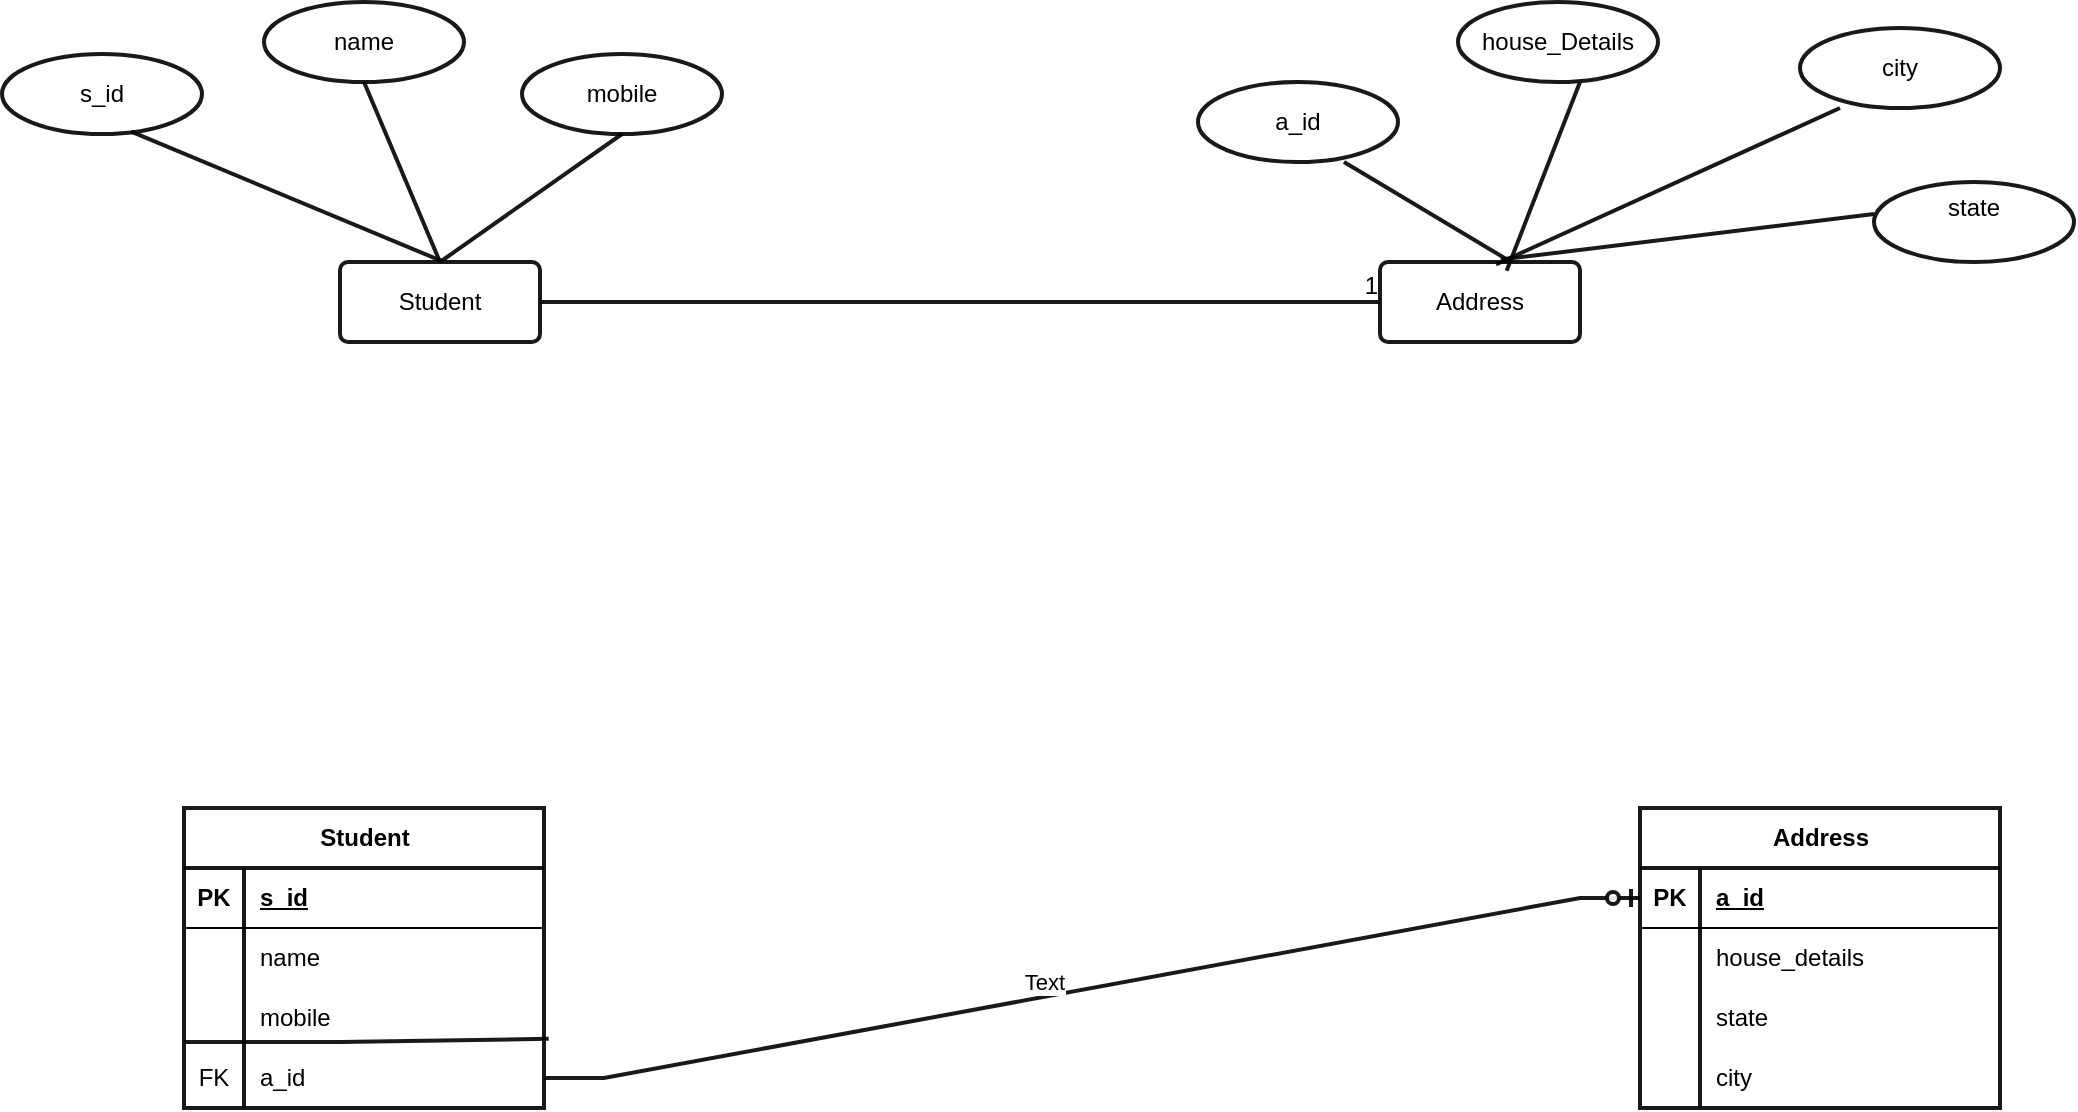 <mxfile version="25.0.3">
  <diagram name="Page-1" id="Qyxl75BDVXsoEAQX6Zr2">
    <mxGraphModel dx="3827" dy="1491" grid="1" gridSize="10" guides="1" tooltips="1" connect="1" arrows="1" fold="1" page="1" pageScale="1" pageWidth="827" pageHeight="1169" math="0" shadow="0">
      <root>
        <mxCell id="0" />
        <mxCell id="1" parent="0" />
        <mxCell id="Em9keYI48M2V4-0kK0o6-1" value="Address" style="shape=table;startSize=30;container=1;collapsible=1;childLayout=tableLayout;fixedRows=1;rowLines=0;fontStyle=1;align=center;resizeLast=1;html=1;strokeWidth=2;opacity=90;" vertex="1" parent="1">
          <mxGeometry x="741" y="481" width="180" height="150" as="geometry" />
        </mxCell>
        <mxCell id="Em9keYI48M2V4-0kK0o6-2" value="" style="shape=tableRow;horizontal=0;startSize=0;swimlaneHead=0;swimlaneBody=0;fillColor=none;collapsible=0;dropTarget=0;points=[[0,0.5],[1,0.5]];portConstraint=eastwest;top=0;left=0;right=0;bottom=1;" vertex="1" parent="Em9keYI48M2V4-0kK0o6-1">
          <mxGeometry y="30" width="180" height="30" as="geometry" />
        </mxCell>
        <mxCell id="Em9keYI48M2V4-0kK0o6-3" value="PK" style="shape=partialRectangle;connectable=0;fillColor=none;top=0;left=0;bottom=0;right=0;fontStyle=1;overflow=hidden;whiteSpace=wrap;html=1;" vertex="1" parent="Em9keYI48M2V4-0kK0o6-2">
          <mxGeometry width="30" height="30" as="geometry">
            <mxRectangle width="30" height="30" as="alternateBounds" />
          </mxGeometry>
        </mxCell>
        <mxCell id="Em9keYI48M2V4-0kK0o6-4" value="a_id" style="shape=partialRectangle;connectable=0;fillColor=none;top=0;left=0;bottom=0;right=0;align=left;spacingLeft=6;fontStyle=5;overflow=hidden;whiteSpace=wrap;html=1;" vertex="1" parent="Em9keYI48M2V4-0kK0o6-2">
          <mxGeometry x="30" width="150" height="30" as="geometry">
            <mxRectangle width="150" height="30" as="alternateBounds" />
          </mxGeometry>
        </mxCell>
        <mxCell id="Em9keYI48M2V4-0kK0o6-5" value="" style="shape=tableRow;horizontal=0;startSize=0;swimlaneHead=0;swimlaneBody=0;fillColor=none;collapsible=0;dropTarget=0;points=[[0,0.5],[1,0.5]];portConstraint=eastwest;top=0;left=0;right=0;bottom=0;" vertex="1" parent="Em9keYI48M2V4-0kK0o6-1">
          <mxGeometry y="60" width="180" height="30" as="geometry" />
        </mxCell>
        <mxCell id="Em9keYI48M2V4-0kK0o6-6" value="" style="shape=partialRectangle;connectable=0;fillColor=none;top=0;left=0;bottom=0;right=0;editable=1;overflow=hidden;whiteSpace=wrap;html=1;" vertex="1" parent="Em9keYI48M2V4-0kK0o6-5">
          <mxGeometry width="30" height="30" as="geometry">
            <mxRectangle width="30" height="30" as="alternateBounds" />
          </mxGeometry>
        </mxCell>
        <mxCell id="Em9keYI48M2V4-0kK0o6-7" value="house_details" style="shape=partialRectangle;connectable=0;fillColor=none;top=0;left=0;bottom=0;right=0;align=left;spacingLeft=6;overflow=hidden;whiteSpace=wrap;html=1;" vertex="1" parent="Em9keYI48M2V4-0kK0o6-5">
          <mxGeometry x="30" width="150" height="30" as="geometry">
            <mxRectangle width="150" height="30" as="alternateBounds" />
          </mxGeometry>
        </mxCell>
        <mxCell id="Em9keYI48M2V4-0kK0o6-8" value="" style="shape=tableRow;horizontal=0;startSize=0;swimlaneHead=0;swimlaneBody=0;fillColor=none;collapsible=0;dropTarget=0;points=[[0,0.5],[1,0.5]];portConstraint=eastwest;top=0;left=0;right=0;bottom=0;" vertex="1" parent="Em9keYI48M2V4-0kK0o6-1">
          <mxGeometry y="90" width="180" height="30" as="geometry" />
        </mxCell>
        <mxCell id="Em9keYI48M2V4-0kK0o6-9" value="" style="shape=partialRectangle;connectable=0;fillColor=none;top=0;left=0;bottom=0;right=0;editable=1;overflow=hidden;whiteSpace=wrap;html=1;" vertex="1" parent="Em9keYI48M2V4-0kK0o6-8">
          <mxGeometry width="30" height="30" as="geometry">
            <mxRectangle width="30" height="30" as="alternateBounds" />
          </mxGeometry>
        </mxCell>
        <mxCell id="Em9keYI48M2V4-0kK0o6-10" value="state" style="shape=partialRectangle;connectable=0;fillColor=none;top=0;left=0;bottom=0;right=0;align=left;spacingLeft=6;overflow=hidden;whiteSpace=wrap;html=1;" vertex="1" parent="Em9keYI48M2V4-0kK0o6-8">
          <mxGeometry x="30" width="150" height="30" as="geometry">
            <mxRectangle width="150" height="30" as="alternateBounds" />
          </mxGeometry>
        </mxCell>
        <mxCell id="Em9keYI48M2V4-0kK0o6-11" value="" style="shape=tableRow;horizontal=0;startSize=0;swimlaneHead=0;swimlaneBody=0;fillColor=none;collapsible=0;dropTarget=0;points=[[0,0.5],[1,0.5]];portConstraint=eastwest;top=0;left=0;right=0;bottom=0;" vertex="1" parent="Em9keYI48M2V4-0kK0o6-1">
          <mxGeometry y="120" width="180" height="30" as="geometry" />
        </mxCell>
        <mxCell id="Em9keYI48M2V4-0kK0o6-12" value="" style="shape=partialRectangle;connectable=0;fillColor=none;top=0;left=0;bottom=0;right=0;editable=1;overflow=hidden;whiteSpace=wrap;html=1;" vertex="1" parent="Em9keYI48M2V4-0kK0o6-11">
          <mxGeometry width="30" height="30" as="geometry">
            <mxRectangle width="30" height="30" as="alternateBounds" />
          </mxGeometry>
        </mxCell>
        <mxCell id="Em9keYI48M2V4-0kK0o6-13" value="city" style="shape=partialRectangle;connectable=0;fillColor=none;top=0;left=0;bottom=0;right=0;align=left;spacingLeft=6;overflow=hidden;whiteSpace=wrap;html=1;" vertex="1" parent="Em9keYI48M2V4-0kK0o6-11">
          <mxGeometry x="30" width="150" height="30" as="geometry">
            <mxRectangle width="150" height="30" as="alternateBounds" />
          </mxGeometry>
        </mxCell>
        <mxCell id="Em9keYI48M2V4-0kK0o6-14" value="Student" style="shape=table;startSize=30;container=1;collapsible=1;childLayout=tableLayout;fixedRows=1;rowLines=0;fontStyle=1;align=center;resizeLast=1;html=1;strokeWidth=2;opacity=90;" vertex="1" parent="1">
          <mxGeometry x="13" y="481" width="180" height="150" as="geometry" />
        </mxCell>
        <mxCell id="Em9keYI48M2V4-0kK0o6-15" value="" style="shape=tableRow;horizontal=0;startSize=0;swimlaneHead=0;swimlaneBody=0;fillColor=none;collapsible=0;dropTarget=0;points=[[0,0.5],[1,0.5]];portConstraint=eastwest;top=0;left=0;right=0;bottom=1;" vertex="1" parent="Em9keYI48M2V4-0kK0o6-14">
          <mxGeometry y="30" width="180" height="30" as="geometry" />
        </mxCell>
        <mxCell id="Em9keYI48M2V4-0kK0o6-16" value="PK" style="shape=partialRectangle;connectable=0;fillColor=none;top=0;left=0;bottom=0;right=0;fontStyle=1;overflow=hidden;whiteSpace=wrap;html=1;" vertex="1" parent="Em9keYI48M2V4-0kK0o6-15">
          <mxGeometry width="30" height="30" as="geometry">
            <mxRectangle width="30" height="30" as="alternateBounds" />
          </mxGeometry>
        </mxCell>
        <mxCell id="Em9keYI48M2V4-0kK0o6-17" value="s_id" style="shape=partialRectangle;connectable=0;fillColor=none;top=0;left=0;bottom=0;right=0;align=left;spacingLeft=6;fontStyle=5;overflow=hidden;whiteSpace=wrap;html=1;" vertex="1" parent="Em9keYI48M2V4-0kK0o6-15">
          <mxGeometry x="30" width="150" height="30" as="geometry">
            <mxRectangle width="150" height="30" as="alternateBounds" />
          </mxGeometry>
        </mxCell>
        <mxCell id="Em9keYI48M2V4-0kK0o6-18" value="" style="shape=tableRow;horizontal=0;startSize=0;swimlaneHead=0;swimlaneBody=0;fillColor=none;collapsible=0;dropTarget=0;points=[[0,0.5],[1,0.5]];portConstraint=eastwest;top=0;left=0;right=0;bottom=0;" vertex="1" parent="Em9keYI48M2V4-0kK0o6-14">
          <mxGeometry y="60" width="180" height="30" as="geometry" />
        </mxCell>
        <mxCell id="Em9keYI48M2V4-0kK0o6-19" value="" style="shape=partialRectangle;connectable=0;fillColor=none;top=0;left=0;bottom=0;right=0;editable=1;overflow=hidden;whiteSpace=wrap;html=1;" vertex="1" parent="Em9keYI48M2V4-0kK0o6-18">
          <mxGeometry width="30" height="30" as="geometry">
            <mxRectangle width="30" height="30" as="alternateBounds" />
          </mxGeometry>
        </mxCell>
        <mxCell id="Em9keYI48M2V4-0kK0o6-20" value="name" style="shape=partialRectangle;connectable=0;fillColor=none;top=0;left=0;bottom=0;right=0;align=left;spacingLeft=6;overflow=hidden;whiteSpace=wrap;html=1;" vertex="1" parent="Em9keYI48M2V4-0kK0o6-18">
          <mxGeometry x="30" width="150" height="30" as="geometry">
            <mxRectangle width="150" height="30" as="alternateBounds" />
          </mxGeometry>
        </mxCell>
        <mxCell id="Em9keYI48M2V4-0kK0o6-21" value="" style="shape=tableRow;horizontal=0;startSize=0;swimlaneHead=0;swimlaneBody=0;fillColor=none;collapsible=0;dropTarget=0;points=[[0,0.5],[1,0.5]];portConstraint=eastwest;top=0;left=0;right=0;bottom=0;" vertex="1" parent="Em9keYI48M2V4-0kK0o6-14">
          <mxGeometry y="90" width="180" height="30" as="geometry" />
        </mxCell>
        <mxCell id="Em9keYI48M2V4-0kK0o6-22" value="" style="shape=partialRectangle;connectable=0;fillColor=none;top=0;left=0;bottom=0;right=0;editable=1;overflow=hidden;whiteSpace=wrap;html=1;" vertex="1" parent="Em9keYI48M2V4-0kK0o6-21">
          <mxGeometry width="30" height="30" as="geometry">
            <mxRectangle width="30" height="30" as="alternateBounds" />
          </mxGeometry>
        </mxCell>
        <mxCell id="Em9keYI48M2V4-0kK0o6-23" value="mobile" style="shape=partialRectangle;connectable=0;fillColor=none;top=0;left=0;bottom=0;right=0;align=left;spacingLeft=6;overflow=hidden;whiteSpace=wrap;html=1;" vertex="1" parent="Em9keYI48M2V4-0kK0o6-21">
          <mxGeometry x="30" width="150" height="30" as="geometry">
            <mxRectangle width="150" height="30" as="alternateBounds" />
          </mxGeometry>
        </mxCell>
        <mxCell id="Em9keYI48M2V4-0kK0o6-24" value="" style="shape=tableRow;horizontal=0;startSize=0;swimlaneHead=0;swimlaneBody=0;fillColor=none;collapsible=0;dropTarget=0;points=[[0,0.5],[1,0.5]];portConstraint=eastwest;top=0;left=0;right=0;bottom=0;" vertex="1" parent="Em9keYI48M2V4-0kK0o6-14">
          <mxGeometry y="120" width="180" height="30" as="geometry" />
        </mxCell>
        <mxCell id="Em9keYI48M2V4-0kK0o6-25" value="FK" style="shape=partialRectangle;connectable=0;fillColor=none;top=0;left=0;bottom=0;right=0;fontStyle=0;overflow=hidden;whiteSpace=wrap;html=1;" vertex="1" parent="Em9keYI48M2V4-0kK0o6-24">
          <mxGeometry width="30" height="30" as="geometry">
            <mxRectangle width="30" height="30" as="alternateBounds" />
          </mxGeometry>
        </mxCell>
        <mxCell id="Em9keYI48M2V4-0kK0o6-26" value="a_id" style="shape=partialRectangle;connectable=0;fillColor=none;top=0;left=0;bottom=0;right=0;align=left;spacingLeft=6;fontStyle=0;overflow=hidden;whiteSpace=wrap;html=1;" vertex="1" parent="Em9keYI48M2V4-0kK0o6-24">
          <mxGeometry x="30" width="150" height="30" as="geometry">
            <mxRectangle width="150" height="30" as="alternateBounds" />
          </mxGeometry>
        </mxCell>
        <mxCell id="Em9keYI48M2V4-0kK0o6-27" value="Student" style="rounded=1;arcSize=10;whiteSpace=wrap;html=1;align=center;strokeWidth=2;opacity=90;" vertex="1" parent="1">
          <mxGeometry x="91" y="208" width="100" height="40" as="geometry" />
        </mxCell>
        <mxCell id="Em9keYI48M2V4-0kK0o6-28" value="Address" style="rounded=1;arcSize=10;whiteSpace=wrap;html=1;align=center;strokeWidth=2;opacity=90;" vertex="1" parent="1">
          <mxGeometry x="611" y="208" width="100" height="40" as="geometry" />
        </mxCell>
        <mxCell id="Em9keYI48M2V4-0kK0o6-29" value="" style="endArrow=none;html=1;rounded=0;entryX=0;entryY=0.5;entryDx=0;entryDy=0;exitX=1;exitY=0.5;exitDx=0;exitDy=0;strokeWidth=2;opacity=90;" edge="1" parent="1" source="Em9keYI48M2V4-0kK0o6-27" target="Em9keYI48M2V4-0kK0o6-28">
          <mxGeometry relative="1" as="geometry">
            <mxPoint x="143" y="117" as="sourcePoint" />
            <mxPoint x="511" y="195" as="targetPoint" />
            <Array as="points" />
          </mxGeometry>
        </mxCell>
        <mxCell id="Em9keYI48M2V4-0kK0o6-30" value="1" style="resizable=0;html=1;whiteSpace=wrap;align=right;verticalAlign=bottom;" connectable="0" vertex="1" parent="Em9keYI48M2V4-0kK0o6-29">
          <mxGeometry x="1" relative="1" as="geometry" />
        </mxCell>
        <mxCell id="Em9keYI48M2V4-0kK0o6-31" value="s_id" style="ellipse;whiteSpace=wrap;html=1;align=center;strokeWidth=2;opacity=90;" vertex="1" parent="1">
          <mxGeometry x="-78" y="104" width="100" height="40" as="geometry" />
        </mxCell>
        <mxCell id="Em9keYI48M2V4-0kK0o6-32" value="mobile" style="ellipse;whiteSpace=wrap;html=1;align=center;strokeWidth=2;opacity=90;" vertex="1" parent="1">
          <mxGeometry x="182" y="104" width="100" height="40" as="geometry" />
        </mxCell>
        <mxCell id="Em9keYI48M2V4-0kK0o6-33" value="name" style="ellipse;whiteSpace=wrap;html=1;align=center;strokeWidth=2;opacity=90;" vertex="1" parent="1">
          <mxGeometry x="53" y="78" width="100" height="40" as="geometry" />
        </mxCell>
        <mxCell id="Em9keYI48M2V4-0kK0o6-34" value="a_id" style="ellipse;whiteSpace=wrap;html=1;align=center;strokeWidth=2;opacity=90;" vertex="1" parent="1">
          <mxGeometry x="520" y="118" width="100" height="40" as="geometry" />
        </mxCell>
        <mxCell id="Em9keYI48M2V4-0kK0o6-35" value="house_Details" style="ellipse;whiteSpace=wrap;html=1;align=center;strokeWidth=2;opacity=90;" vertex="1" parent="1">
          <mxGeometry x="650" y="78" width="100" height="40" as="geometry" />
        </mxCell>
        <mxCell id="Em9keYI48M2V4-0kK0o6-36" value="city" style="ellipse;whiteSpace=wrap;html=1;align=center;strokeWidth=2;opacity=90;" vertex="1" parent="1">
          <mxGeometry x="821" y="91" width="100" height="40" as="geometry" />
        </mxCell>
        <mxCell id="Em9keYI48M2V4-0kK0o6-37" value="state&lt;div&gt;&lt;br&gt;&lt;/div&gt;" style="ellipse;whiteSpace=wrap;html=1;align=center;strokeWidth=2;opacity=90;" vertex="1" parent="1">
          <mxGeometry x="858" y="168" width="100" height="40" as="geometry" />
        </mxCell>
        <mxCell id="Em9keYI48M2V4-0kK0o6-38" value="" style="endArrow=none;html=1;rounded=0;entryX=0.5;entryY=1;entryDx=0;entryDy=0;exitX=0.5;exitY=0;exitDx=0;exitDy=0;strokeWidth=2;opacity=90;" edge="1" parent="1" source="Em9keYI48M2V4-0kK0o6-27" target="Em9keYI48M2V4-0kK0o6-33">
          <mxGeometry relative="1" as="geometry">
            <mxPoint x="104" y="207" as="sourcePoint" />
            <mxPoint x="264" y="207" as="targetPoint" />
          </mxGeometry>
        </mxCell>
        <mxCell id="Em9keYI48M2V4-0kK0o6-39" value="" style="endArrow=none;html=1;rounded=0;entryX=0.646;entryY=0.97;entryDx=0;entryDy=0;entryPerimeter=0;strokeWidth=2;opacity=90;" edge="1" parent="1" target="Em9keYI48M2V4-0kK0o6-31">
          <mxGeometry relative="1" as="geometry">
            <mxPoint x="143" y="208" as="sourcePoint" />
            <mxPoint x="116" y="131" as="targetPoint" />
            <Array as="points" />
          </mxGeometry>
        </mxCell>
        <mxCell id="Em9keYI48M2V4-0kK0o6-40" value="" style="endArrow=none;html=1;rounded=0;entryX=0.5;entryY=1;entryDx=0;entryDy=0;exitX=0.5;exitY=0;exitDx=0;exitDy=0;strokeWidth=2;opacity=90;" edge="1" parent="1" source="Em9keYI48M2V4-0kK0o6-27" target="Em9keYI48M2V4-0kK0o6-32">
          <mxGeometry relative="1" as="geometry">
            <mxPoint x="156" y="221" as="sourcePoint" />
            <mxPoint y="156" as="targetPoint" />
            <Array as="points" />
          </mxGeometry>
        </mxCell>
        <mxCell id="Em9keYI48M2V4-0kK0o6-41" value="" style="endArrow=none;html=1;rounded=0;entryX=0.5;entryY=1;entryDx=0;entryDy=0;exitX=0.58;exitY=0.03;exitDx=0;exitDy=0;exitPerimeter=0;strokeWidth=2;opacity=90;" edge="1" parent="1" source="Em9keYI48M2V4-0kK0o6-28">
          <mxGeometry relative="1" as="geometry">
            <mxPoint x="750" y="195" as="sourcePoint" />
            <mxPoint x="841" y="131" as="targetPoint" />
            <Array as="points" />
          </mxGeometry>
        </mxCell>
        <mxCell id="Em9keYI48M2V4-0kK0o6-42" value="" style="endArrow=none;html=1;rounded=0;entryX=0.5;entryY=1;entryDx=0;entryDy=0;exitX=0.604;exitY=-0.03;exitDx=0;exitDy=0;exitPerimeter=0;strokeWidth=2;opacity=90;" edge="1" parent="1" source="Em9keYI48M2V4-0kK0o6-28">
          <mxGeometry relative="1" as="geometry">
            <mxPoint x="767" y="248" as="sourcePoint" />
            <mxPoint x="858" y="184" as="targetPoint" />
            <Array as="points" />
          </mxGeometry>
        </mxCell>
        <mxCell id="Em9keYI48M2V4-0kK0o6-43" value="" style="endArrow=none;html=1;rounded=0;entryX=0.5;entryY=1;entryDx=0;entryDy=0;exitX=0.588;exitY=0.11;exitDx=0;exitDy=0;exitPerimeter=0;strokeWidth=2;opacity=90;" edge="1" parent="1">
          <mxGeometry relative="1" as="geometry">
            <mxPoint x="674.3" y="212.4" as="sourcePoint" />
            <mxPoint x="711" y="118" as="targetPoint" />
            <Array as="points" />
          </mxGeometry>
        </mxCell>
        <mxCell id="Em9keYI48M2V4-0kK0o6-44" value="" style="endArrow=none;html=1;rounded=0;entryX=0.636;entryY=-0.03;entryDx=0;entryDy=0;entryPerimeter=0;exitX=0.73;exitY=1;exitDx=0;exitDy=0;exitPerimeter=0;strokeWidth=2;opacity=90;" edge="1" parent="1" source="Em9keYI48M2V4-0kK0o6-34" target="Em9keYI48M2V4-0kK0o6-28">
          <mxGeometry relative="1" as="geometry">
            <mxPoint x="351" y="208" as="sourcePoint" />
            <mxPoint x="598" y="221" as="targetPoint" />
          </mxGeometry>
        </mxCell>
        <mxCell id="Em9keYI48M2V4-0kK0o6-45" value="" style="endArrow=none;html=1;rounded=0;entryX=1.013;entryY=0.847;entryDx=0;entryDy=0;entryPerimeter=0;strokeWidth=2;opacity=90;" edge="1" parent="1" target="Em9keYI48M2V4-0kK0o6-21">
          <mxGeometry relative="1" as="geometry">
            <mxPoint x="13" y="598" as="sourcePoint" />
            <mxPoint x="173" y="598" as="targetPoint" />
            <Array as="points">
              <mxPoint x="91" y="598" />
            </Array>
          </mxGeometry>
        </mxCell>
        <mxCell id="Em9keYI48M2V4-0kK0o6-46" value="" style="edgeStyle=entityRelationEdgeStyle;fontSize=12;html=1;endArrow=ERzeroToOne;endFill=1;rounded=0;entryX=0;entryY=0.5;entryDx=0;entryDy=0;strokeWidth=2;opacity=90;" edge="1" parent="1" source="Em9keYI48M2V4-0kK0o6-24" target="Em9keYI48M2V4-0kK0o6-2">
          <mxGeometry width="100" height="100" relative="1" as="geometry">
            <mxPoint x="390" y="568" as="sourcePoint" />
            <mxPoint x="490" y="468" as="targetPoint" />
            <Array as="points">
              <mxPoint x="715" y="520" />
              <mxPoint x="728" y="526" />
              <mxPoint x="754" y="526" />
            </Array>
          </mxGeometry>
        </mxCell>
        <mxCell id="Em9keYI48M2V4-0kK0o6-47" value="Text" style="edgeLabel;html=1;align=center;verticalAlign=middle;resizable=0;points=[];" vertex="1" connectable="0" parent="Em9keYI48M2V4-0kK0o6-46">
          <mxGeometry x="-0.083" y="8" relative="1" as="geometry">
            <mxPoint as="offset" />
          </mxGeometry>
        </mxCell>
      </root>
    </mxGraphModel>
  </diagram>
</mxfile>
